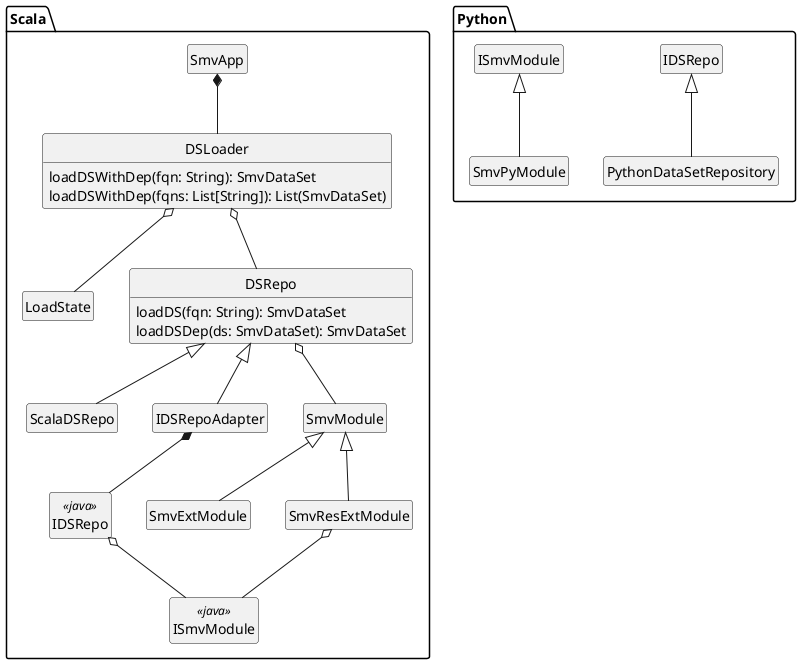 @startuml

hide empty methods
hide empty fields
hide circle

package Scala {
  class SmvApp
  class DSLoader {
    loadDSWithDep(fqn: String): SmvDataSet
    loadDSWithDep(fqns: List[String]): List(SmvDataSet)
  }
  class LoadState
  class DSRepo {
    loadDS(fqn: String): SmvDataSet
    loadDSDep(ds: SmvDataSet): SmvDataSet
  }
  class ScalaDSRepo extends DSRepo
  class IDSRepoAdapter extends DSRepo
  class IDSRepo <<java>>
  class SmvModule
  class SmvExtModule extends SmvModule
  class SmvResExtModule extends SmvModule
  class ISmvModule <<java>>

  SmvApp *-- DSLoader
  DSLoader o-- LoadState
  DSLoader o-- DSRepo
  DSRepo o-- SmvModule
  SmvResExtModule o-- ISmvModule
  IDSRepoAdapter *-- IDSRepo
  IDSRepo o-- ISmvModule
}

package Python {
  class PythonDataSetRepository extends IDSRepo
  class SmvPyModule extends ISmvModule
}

@enduml
